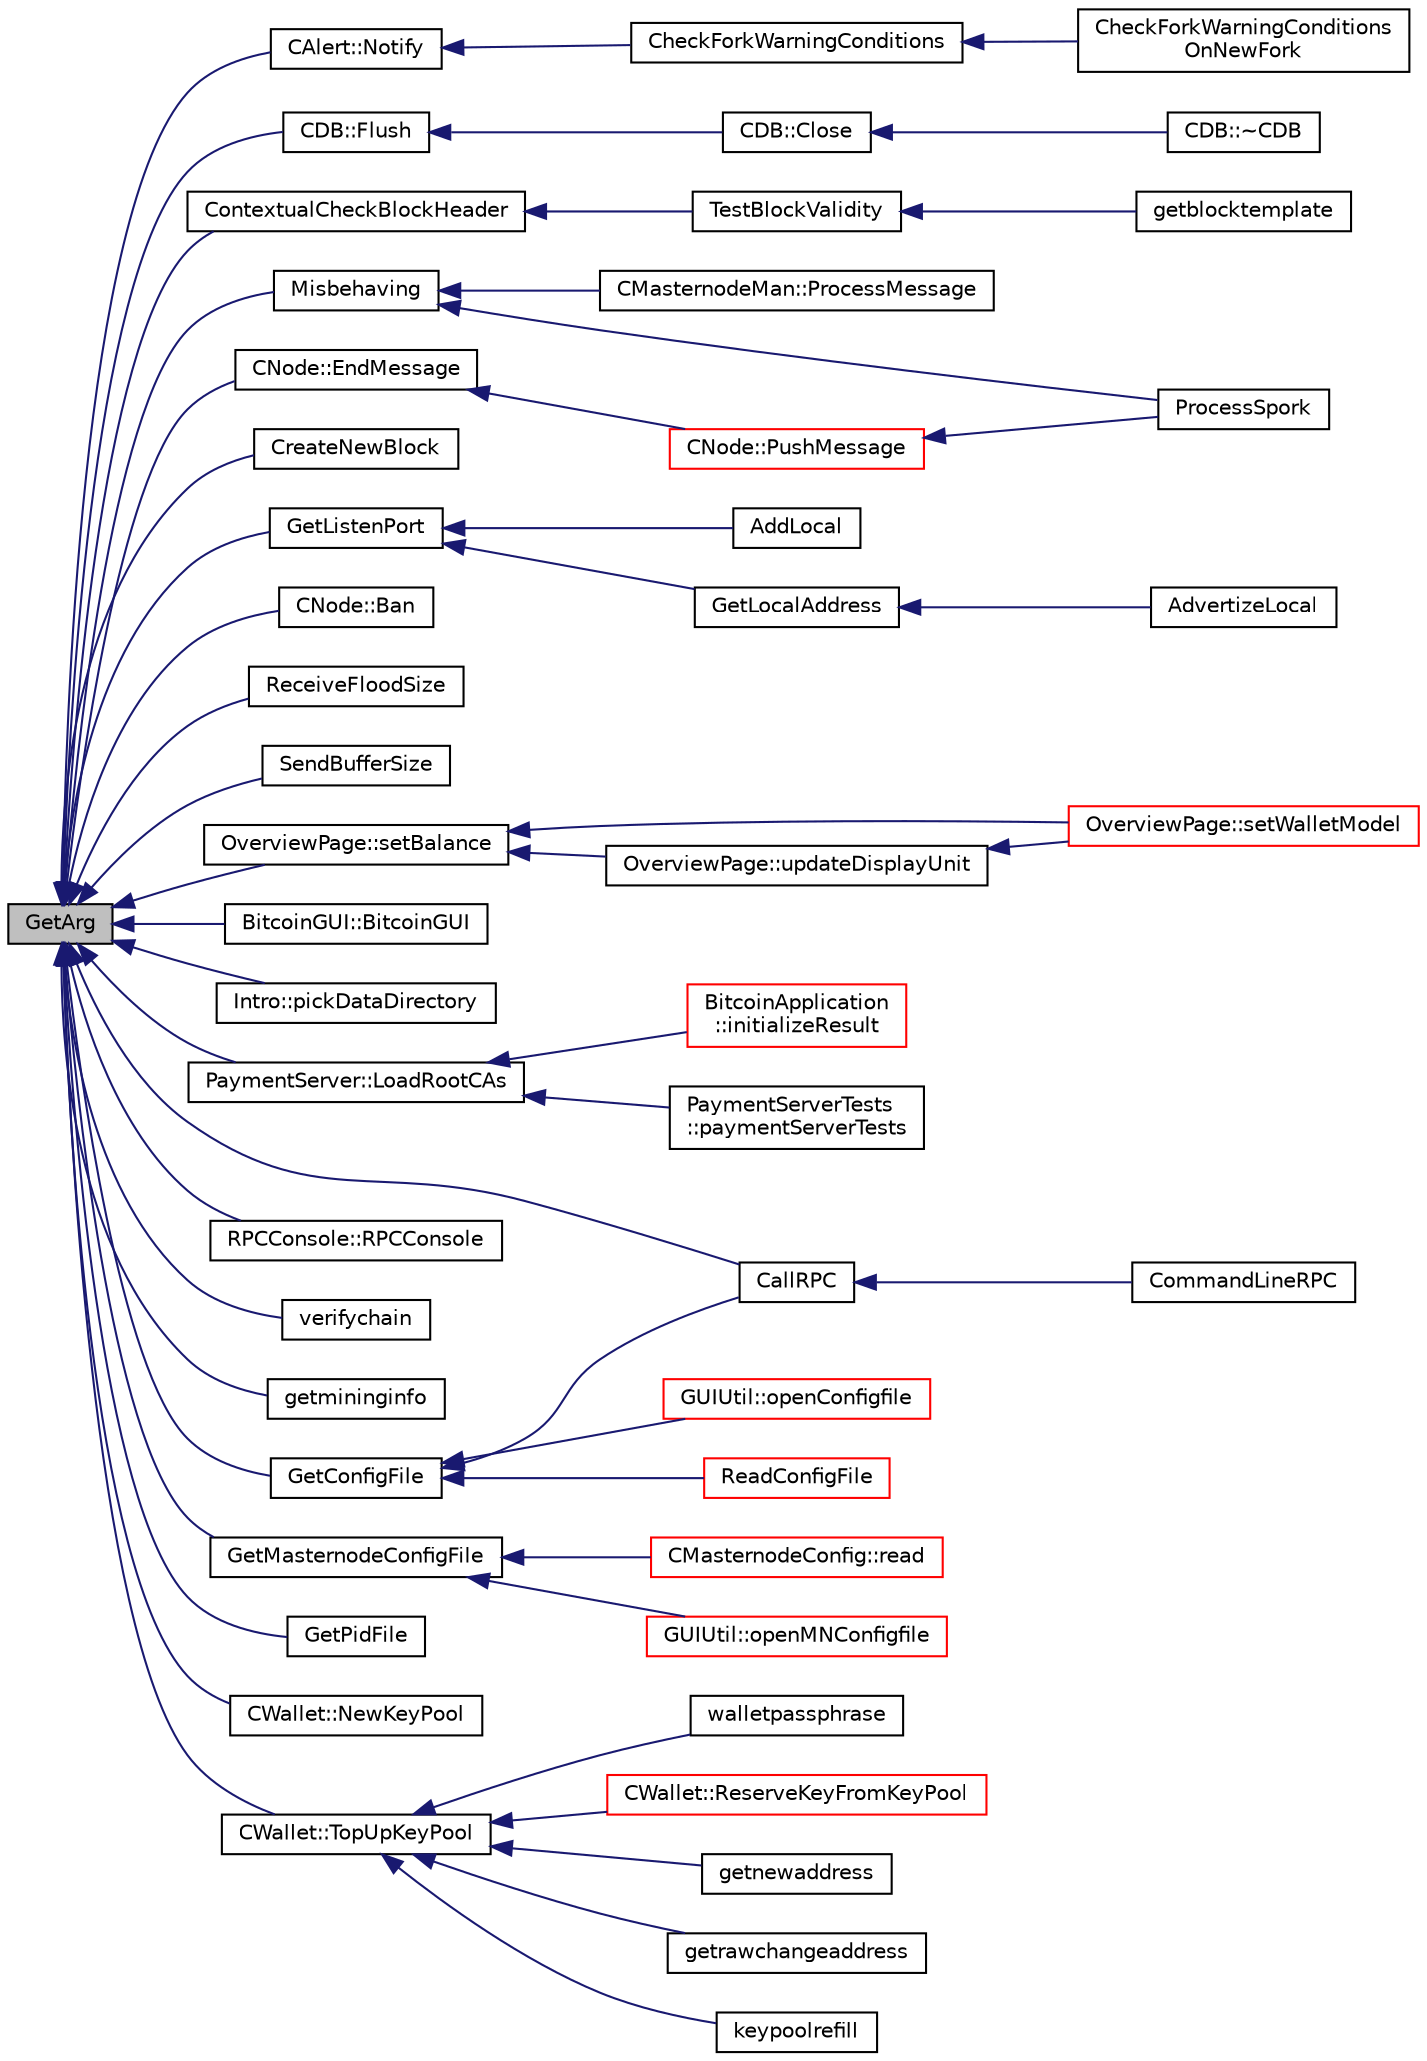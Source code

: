 digraph "GetArg"
{
  edge [fontname="Helvetica",fontsize="10",labelfontname="Helvetica",labelfontsize="10"];
  node [fontname="Helvetica",fontsize="10",shape=record];
  rankdir="LR";
  Node9 [label="GetArg",height=0.2,width=0.4,color="black", fillcolor="grey75", style="filled", fontcolor="black"];
  Node9 -> Node10 [dir="back",color="midnightblue",fontsize="10",style="solid",fontname="Helvetica"];
  Node10 [label="CAlert::Notify",height=0.2,width=0.4,color="black", fillcolor="white", style="filled",URL="$class_c_alert.html#a3da23857c8ed275621ee032a703c04a1"];
  Node10 -> Node11 [dir="back",color="midnightblue",fontsize="10",style="solid",fontname="Helvetica"];
  Node11 [label="CheckForkWarningConditions",height=0.2,width=0.4,color="black", fillcolor="white", style="filled",URL="$main_8cpp.html#a730d390bfb0df0e54a5c2ddb901e748a"];
  Node11 -> Node12 [dir="back",color="midnightblue",fontsize="10",style="solid",fontname="Helvetica"];
  Node12 [label="CheckForkWarningConditions\lOnNewFork",height=0.2,width=0.4,color="black", fillcolor="white", style="filled",URL="$main_8cpp.html#a0577f78a333e075d3bbb64c0741b5080"];
  Node9 -> Node13 [dir="back",color="midnightblue",fontsize="10",style="solid",fontname="Helvetica"];
  Node13 [label="CDB::Flush",height=0.2,width=0.4,color="black", fillcolor="white", style="filled",URL="$class_c_d_b.html#ab4a0447a8d19b4871b9fcc40edee9480"];
  Node13 -> Node14 [dir="back",color="midnightblue",fontsize="10",style="solid",fontname="Helvetica"];
  Node14 [label="CDB::Close",height=0.2,width=0.4,color="black", fillcolor="white", style="filled",URL="$class_c_d_b.html#af8bbf106662d67cdfdd6d58c429bc54b"];
  Node14 -> Node15 [dir="back",color="midnightblue",fontsize="10",style="solid",fontname="Helvetica"];
  Node15 [label="CDB::~CDB",height=0.2,width=0.4,color="black", fillcolor="white", style="filled",URL="$class_c_d_b.html#af4f5b02f07e4c381c17c926bc6853bf7"];
  Node9 -> Node16 [dir="back",color="midnightblue",fontsize="10",style="solid",fontname="Helvetica"];
  Node16 [label="CallRPC",height=0.2,width=0.4,color="black", fillcolor="white", style="filled",URL="$divi-cli_8cpp.html#ae0b4394f271db49671cf894dbe94c484"];
  Node16 -> Node17 [dir="back",color="midnightblue",fontsize="10",style="solid",fontname="Helvetica"];
  Node17 [label="CommandLineRPC",height=0.2,width=0.4,color="black", fillcolor="white", style="filled",URL="$divi-cli_8cpp.html#a4ee23259648a971c9c05aeff8b545a6d"];
  Node9 -> Node18 [dir="back",color="midnightblue",fontsize="10",style="solid",fontname="Helvetica"];
  Node18 [label="Misbehaving",height=0.2,width=0.4,color="black", fillcolor="white", style="filled",URL="$main_8h.html#a4b04650c6aa3e5b02921ba992658d647",tooltip="Increase a node&#39;s misbehavior score. "];
  Node18 -> Node19 [dir="back",color="midnightblue",fontsize="10",style="solid",fontname="Helvetica"];
  Node19 [label="CMasternodeMan::ProcessMessage",height=0.2,width=0.4,color="black", fillcolor="white", style="filled",URL="$class_c_masternode_man.html#ae3e5d263cebdcd932eca49caeadce9aa"];
  Node18 -> Node20 [dir="back",color="midnightblue",fontsize="10",style="solid",fontname="Helvetica"];
  Node20 [label="ProcessSpork",height=0.2,width=0.4,color="black", fillcolor="white", style="filled",URL="$spork_8h.html#a3f9c24c1f4c012152fb4422ca981610a"];
  Node9 -> Node21 [dir="back",color="midnightblue",fontsize="10",style="solid",fontname="Helvetica"];
  Node21 [label="ContextualCheckBlockHeader",height=0.2,width=0.4,color="black", fillcolor="white", style="filled",URL="$main_8h.html#a0a37117b7eeff320e9b274af636703df",tooltip="Context-dependent validity checks. "];
  Node21 -> Node22 [dir="back",color="midnightblue",fontsize="10",style="solid",fontname="Helvetica"];
  Node22 [label="TestBlockValidity",height=0.2,width=0.4,color="black", fillcolor="white", style="filled",URL="$main_8h.html#aa778166224b25355c113d1706df12ffd",tooltip="Check a block is completely valid from start to finish (only works on top of our current best block..."];
  Node22 -> Node23 [dir="back",color="midnightblue",fontsize="10",style="solid",fontname="Helvetica"];
  Node23 [label="getblocktemplate",height=0.2,width=0.4,color="black", fillcolor="white", style="filled",URL="$rpcmining_8cpp.html#a27347eecedd59156c914fcb5ce488f9a"];
  Node9 -> Node24 [dir="back",color="midnightblue",fontsize="10",style="solid",fontname="Helvetica"];
  Node24 [label="CreateNewBlock",height=0.2,width=0.4,color="black", fillcolor="white", style="filled",URL="$miner_8h.html#ab22931abd69d3298e708ec7dccedebf7",tooltip="Generate a new block, without valid proof-of-work. "];
  Node9 -> Node25 [dir="back",color="midnightblue",fontsize="10",style="solid",fontname="Helvetica"];
  Node25 [label="GetListenPort",height=0.2,width=0.4,color="black", fillcolor="white", style="filled",URL="$net_8h.html#af6d341a24d761a509fca026458cf2f72"];
  Node25 -> Node26 [dir="back",color="midnightblue",fontsize="10",style="solid",fontname="Helvetica"];
  Node26 [label="GetLocalAddress",height=0.2,width=0.4,color="black", fillcolor="white", style="filled",URL="$net_8h.html#af0cb3bbd4d42cac8723e22004ffb43af"];
  Node26 -> Node27 [dir="back",color="midnightblue",fontsize="10",style="solid",fontname="Helvetica"];
  Node27 [label="AdvertizeLocal",height=0.2,width=0.4,color="black", fillcolor="white", style="filled",URL="$net_8h.html#a049abe300398a68bfbd8ec6afc6046a9"];
  Node25 -> Node28 [dir="back",color="midnightblue",fontsize="10",style="solid",fontname="Helvetica"];
  Node28 [label="AddLocal",height=0.2,width=0.4,color="black", fillcolor="white", style="filled",URL="$net_8h.html#abda4e8f87772f9a9d9d8f52a93791ffc"];
  Node9 -> Node29 [dir="back",color="midnightblue",fontsize="10",style="solid",fontname="Helvetica"];
  Node29 [label="CNode::Ban",height=0.2,width=0.4,color="black", fillcolor="white", style="filled",URL="$class_c_node.html#a7d5dd8d7531bfbe069092be583569956"];
  Node9 -> Node30 [dir="back",color="midnightblue",fontsize="10",style="solid",fontname="Helvetica"];
  Node30 [label="ReceiveFloodSize",height=0.2,width=0.4,color="black", fillcolor="white", style="filled",URL="$net_8h.html#a7b020b8dc4437a88cf92570b82c55f25"];
  Node9 -> Node31 [dir="back",color="midnightblue",fontsize="10",style="solid",fontname="Helvetica"];
  Node31 [label="SendBufferSize",height=0.2,width=0.4,color="black", fillcolor="white", style="filled",URL="$net_8h.html#a13f289d6233bd32b78a38793f76bdccb"];
  Node9 -> Node32 [dir="back",color="midnightblue",fontsize="10",style="solid",fontname="Helvetica"];
  Node32 [label="CNode::EndMessage",height=0.2,width=0.4,color="black", fillcolor="white", style="filled",URL="$class_c_node.html#af8d4b8c0f883afffcb62d906c31b2cdf"];
  Node32 -> Node33 [dir="back",color="midnightblue",fontsize="10",style="solid",fontname="Helvetica"];
  Node33 [label="CNode::PushMessage",height=0.2,width=0.4,color="red", fillcolor="white", style="filled",URL="$class_c_node.html#a204fda3d33404cb37698c085b1583ab2"];
  Node33 -> Node20 [dir="back",color="midnightblue",fontsize="10",style="solid",fontname="Helvetica"];
  Node9 -> Node63 [dir="back",color="midnightblue",fontsize="10",style="solid",fontname="Helvetica"];
  Node63 [label="BitcoinGUI::BitcoinGUI",height=0.2,width=0.4,color="black", fillcolor="white", style="filled",URL="$class_bitcoin_g_u_i.html#a2598b4ffab4a206877bee80916cc775c"];
  Node9 -> Node64 [dir="back",color="midnightblue",fontsize="10",style="solid",fontname="Helvetica"];
  Node64 [label="Intro::pickDataDirectory",height=0.2,width=0.4,color="black", fillcolor="white", style="filled",URL="$class_intro.html#a3e0e541cd0e55fe71484055964925cfc",tooltip="Determine data directory. "];
  Node9 -> Node65 [dir="back",color="midnightblue",fontsize="10",style="solid",fontname="Helvetica"];
  Node65 [label="OverviewPage::setBalance",height=0.2,width=0.4,color="black", fillcolor="white", style="filled",URL="$class_overview_page.html#a93fac198949a3e71a92a3f67ee5753a1"];
  Node65 -> Node66 [dir="back",color="midnightblue",fontsize="10",style="solid",fontname="Helvetica"];
  Node66 [label="OverviewPage::setWalletModel",height=0.2,width=0.4,color="red", fillcolor="white", style="filled",URL="$class_overview_page.html#a2ed52a3a87e9c74fee38fa873c9bc71f"];
  Node65 -> Node69 [dir="back",color="midnightblue",fontsize="10",style="solid",fontname="Helvetica"];
  Node69 [label="OverviewPage::updateDisplayUnit",height=0.2,width=0.4,color="black", fillcolor="white", style="filled",URL="$class_overview_page.html#a03f19b9afd9af4b72d9bba7b0c7cf900"];
  Node69 -> Node66 [dir="back",color="midnightblue",fontsize="10",style="solid",fontname="Helvetica"];
  Node9 -> Node70 [dir="back",color="midnightblue",fontsize="10",style="solid",fontname="Helvetica"];
  Node70 [label="PaymentServer::LoadRootCAs",height=0.2,width=0.4,color="black", fillcolor="white", style="filled",URL="$class_payment_server.html#a7371f1dd4896d83274f8784b42f288eb"];
  Node70 -> Node71 [dir="back",color="midnightblue",fontsize="10",style="solid",fontname="Helvetica"];
  Node71 [label="BitcoinApplication\l::initializeResult",height=0.2,width=0.4,color="red", fillcolor="white", style="filled",URL="$class_bitcoin_application.html#aceb08b4063e4fb264cf11cf7f9edd969"];
  Node70 -> Node75 [dir="back",color="midnightblue",fontsize="10",style="solid",fontname="Helvetica"];
  Node75 [label="PaymentServerTests\l::paymentServerTests",height=0.2,width=0.4,color="black", fillcolor="white", style="filled",URL="$class_payment_server_tests.html#a82c8a7437bfc26c28619b954a5ee8cad"];
  Node9 -> Node76 [dir="back",color="midnightblue",fontsize="10",style="solid",fontname="Helvetica"];
  Node76 [label="RPCConsole::RPCConsole",height=0.2,width=0.4,color="black", fillcolor="white", style="filled",URL="$class_r_p_c_console.html#aeac546e68f8c2cafa79a0294dd78f2ad"];
  Node9 -> Node77 [dir="back",color="midnightblue",fontsize="10",style="solid",fontname="Helvetica"];
  Node77 [label="verifychain",height=0.2,width=0.4,color="black", fillcolor="white", style="filled",URL="$rpcblockchain_8cpp.html#a0b1dd8862fc7292c243ad9489f96a3c8"];
  Node9 -> Node78 [dir="back",color="midnightblue",fontsize="10",style="solid",fontname="Helvetica"];
  Node78 [label="getmininginfo",height=0.2,width=0.4,color="black", fillcolor="white", style="filled",URL="$rpcmining_8cpp.html#a89c187faff7322c7d15134d13570ca1e"];
  Node9 -> Node79 [dir="back",color="midnightblue",fontsize="10",style="solid",fontname="Helvetica"];
  Node79 [label="GetConfigFile",height=0.2,width=0.4,color="black", fillcolor="white", style="filled",URL="$util_8h.html#a7d86fadf98dfaba55f80b9be0ab0f978"];
  Node79 -> Node16 [dir="back",color="midnightblue",fontsize="10",style="solid",fontname="Helvetica"];
  Node79 -> Node80 [dir="back",color="midnightblue",fontsize="10",style="solid",fontname="Helvetica"];
  Node80 [label="GUIUtil::openConfigfile",height=0.2,width=0.4,color="red", fillcolor="white", style="filled",URL="$namespace_g_u_i_util.html#a995fae29ee632b8b0810b840d3d06bf1"];
  Node79 -> Node82 [dir="back",color="midnightblue",fontsize="10",style="solid",fontname="Helvetica"];
  Node82 [label="ReadConfigFile",height=0.2,width=0.4,color="red", fillcolor="white", style="filled",URL="$util_8cpp.html#a27ba417174a3ee63cb8ee1abb279a668"];
  Node9 -> Node85 [dir="back",color="midnightblue",fontsize="10",style="solid",fontname="Helvetica"];
  Node85 [label="GetMasternodeConfigFile",height=0.2,width=0.4,color="black", fillcolor="white", style="filled",URL="$util_8h.html#ae5f844c4e12d08214929430505218e74"];
  Node85 -> Node86 [dir="back",color="midnightblue",fontsize="10",style="solid",fontname="Helvetica"];
  Node86 [label="CMasternodeConfig::read",height=0.2,width=0.4,color="red", fillcolor="white", style="filled",URL="$class_c_masternode_config.html#a028d769bc39a23177cf81a3e433b6e86"];
  Node85 -> Node87 [dir="back",color="midnightblue",fontsize="10",style="solid",fontname="Helvetica"];
  Node87 [label="GUIUtil::openMNConfigfile",height=0.2,width=0.4,color="red", fillcolor="white", style="filled",URL="$namespace_g_u_i_util.html#a17cced42f0ebd5fb923eba61015308a8"];
  Node9 -> Node89 [dir="back",color="midnightblue",fontsize="10",style="solid",fontname="Helvetica"];
  Node89 [label="GetPidFile",height=0.2,width=0.4,color="black", fillcolor="white", style="filled",URL="$util_8h.html#a91d2f3eb3a1bb92ab4eb1bd4b713a99e"];
  Node9 -> Node90 [dir="back",color="midnightblue",fontsize="10",style="solid",fontname="Helvetica"];
  Node90 [label="CWallet::NewKeyPool",height=0.2,width=0.4,color="black", fillcolor="white", style="filled",URL="$group___actions.html#ga7353ba1e79fc4167fbfbe79b41698fa7",tooltip="Mark old keypool keys as used, and generate all new keys. "];
  Node9 -> Node91 [dir="back",color="midnightblue",fontsize="10",style="solid",fontname="Helvetica"];
  Node91 [label="CWallet::TopUpKeyPool",height=0.2,width=0.4,color="black", fillcolor="white", style="filled",URL="$group___actions.html#ga9730278506e0a4f1c65239b951525b55"];
  Node91 -> Node92 [dir="back",color="midnightblue",fontsize="10",style="solid",fontname="Helvetica"];
  Node92 [label="getnewaddress",height=0.2,width=0.4,color="black", fillcolor="white", style="filled",URL="$rpcwallet_8cpp.html#aead824d845d670fbd8f187ebd4f9a535"];
  Node91 -> Node93 [dir="back",color="midnightblue",fontsize="10",style="solid",fontname="Helvetica"];
  Node93 [label="getrawchangeaddress",height=0.2,width=0.4,color="black", fillcolor="white", style="filled",URL="$rpcwallet_8cpp.html#ae71809202b4dcc13d2034c5c72af34da"];
  Node91 -> Node94 [dir="back",color="midnightblue",fontsize="10",style="solid",fontname="Helvetica"];
  Node94 [label="keypoolrefill",height=0.2,width=0.4,color="black", fillcolor="white", style="filled",URL="$rpcwallet_8cpp.html#afe8615fcf2c8e5319166c2fa8c638e08"];
  Node91 -> Node95 [dir="back",color="midnightblue",fontsize="10",style="solid",fontname="Helvetica"];
  Node95 [label="walletpassphrase",height=0.2,width=0.4,color="black", fillcolor="white", style="filled",URL="$rpcwallet_8cpp.html#a733f7c70e7c18783935e6de9643c0086"];
  Node91 -> Node96 [dir="back",color="midnightblue",fontsize="10",style="solid",fontname="Helvetica"];
  Node96 [label="CWallet::ReserveKeyFromKeyPool",height=0.2,width=0.4,color="red", fillcolor="white", style="filled",URL="$group___actions.html#ga9921854840668a1856998f041177dd2b"];
}
